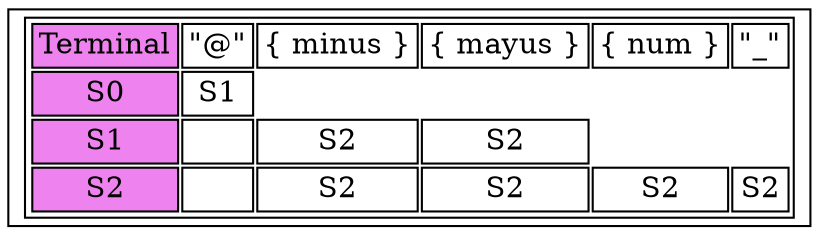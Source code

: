 digraph G{
node [shape=record];
table [ label = <
<table>
<tr><td bgcolor="violet">Terminal</td><td>"@"</td><td>\{ minus \}</td><td>\{ mayus \}</td><td>\{ num \}</td><td>"_"</td></tr>
<tr>
<td bgcolor="violet">S0</td><td>S1</td>
</tr>
<tr>
<td bgcolor="violet">S1</td><td></td>
<td>S2</td>
<td>S2</td>
</tr>
<tr>
<td bgcolor="violet">S2</td><td></td>
<td>S2</td>
<td>S2</td>
<td>S2</td>
<td>S2</td>
</tr>
</table>> ]
}
